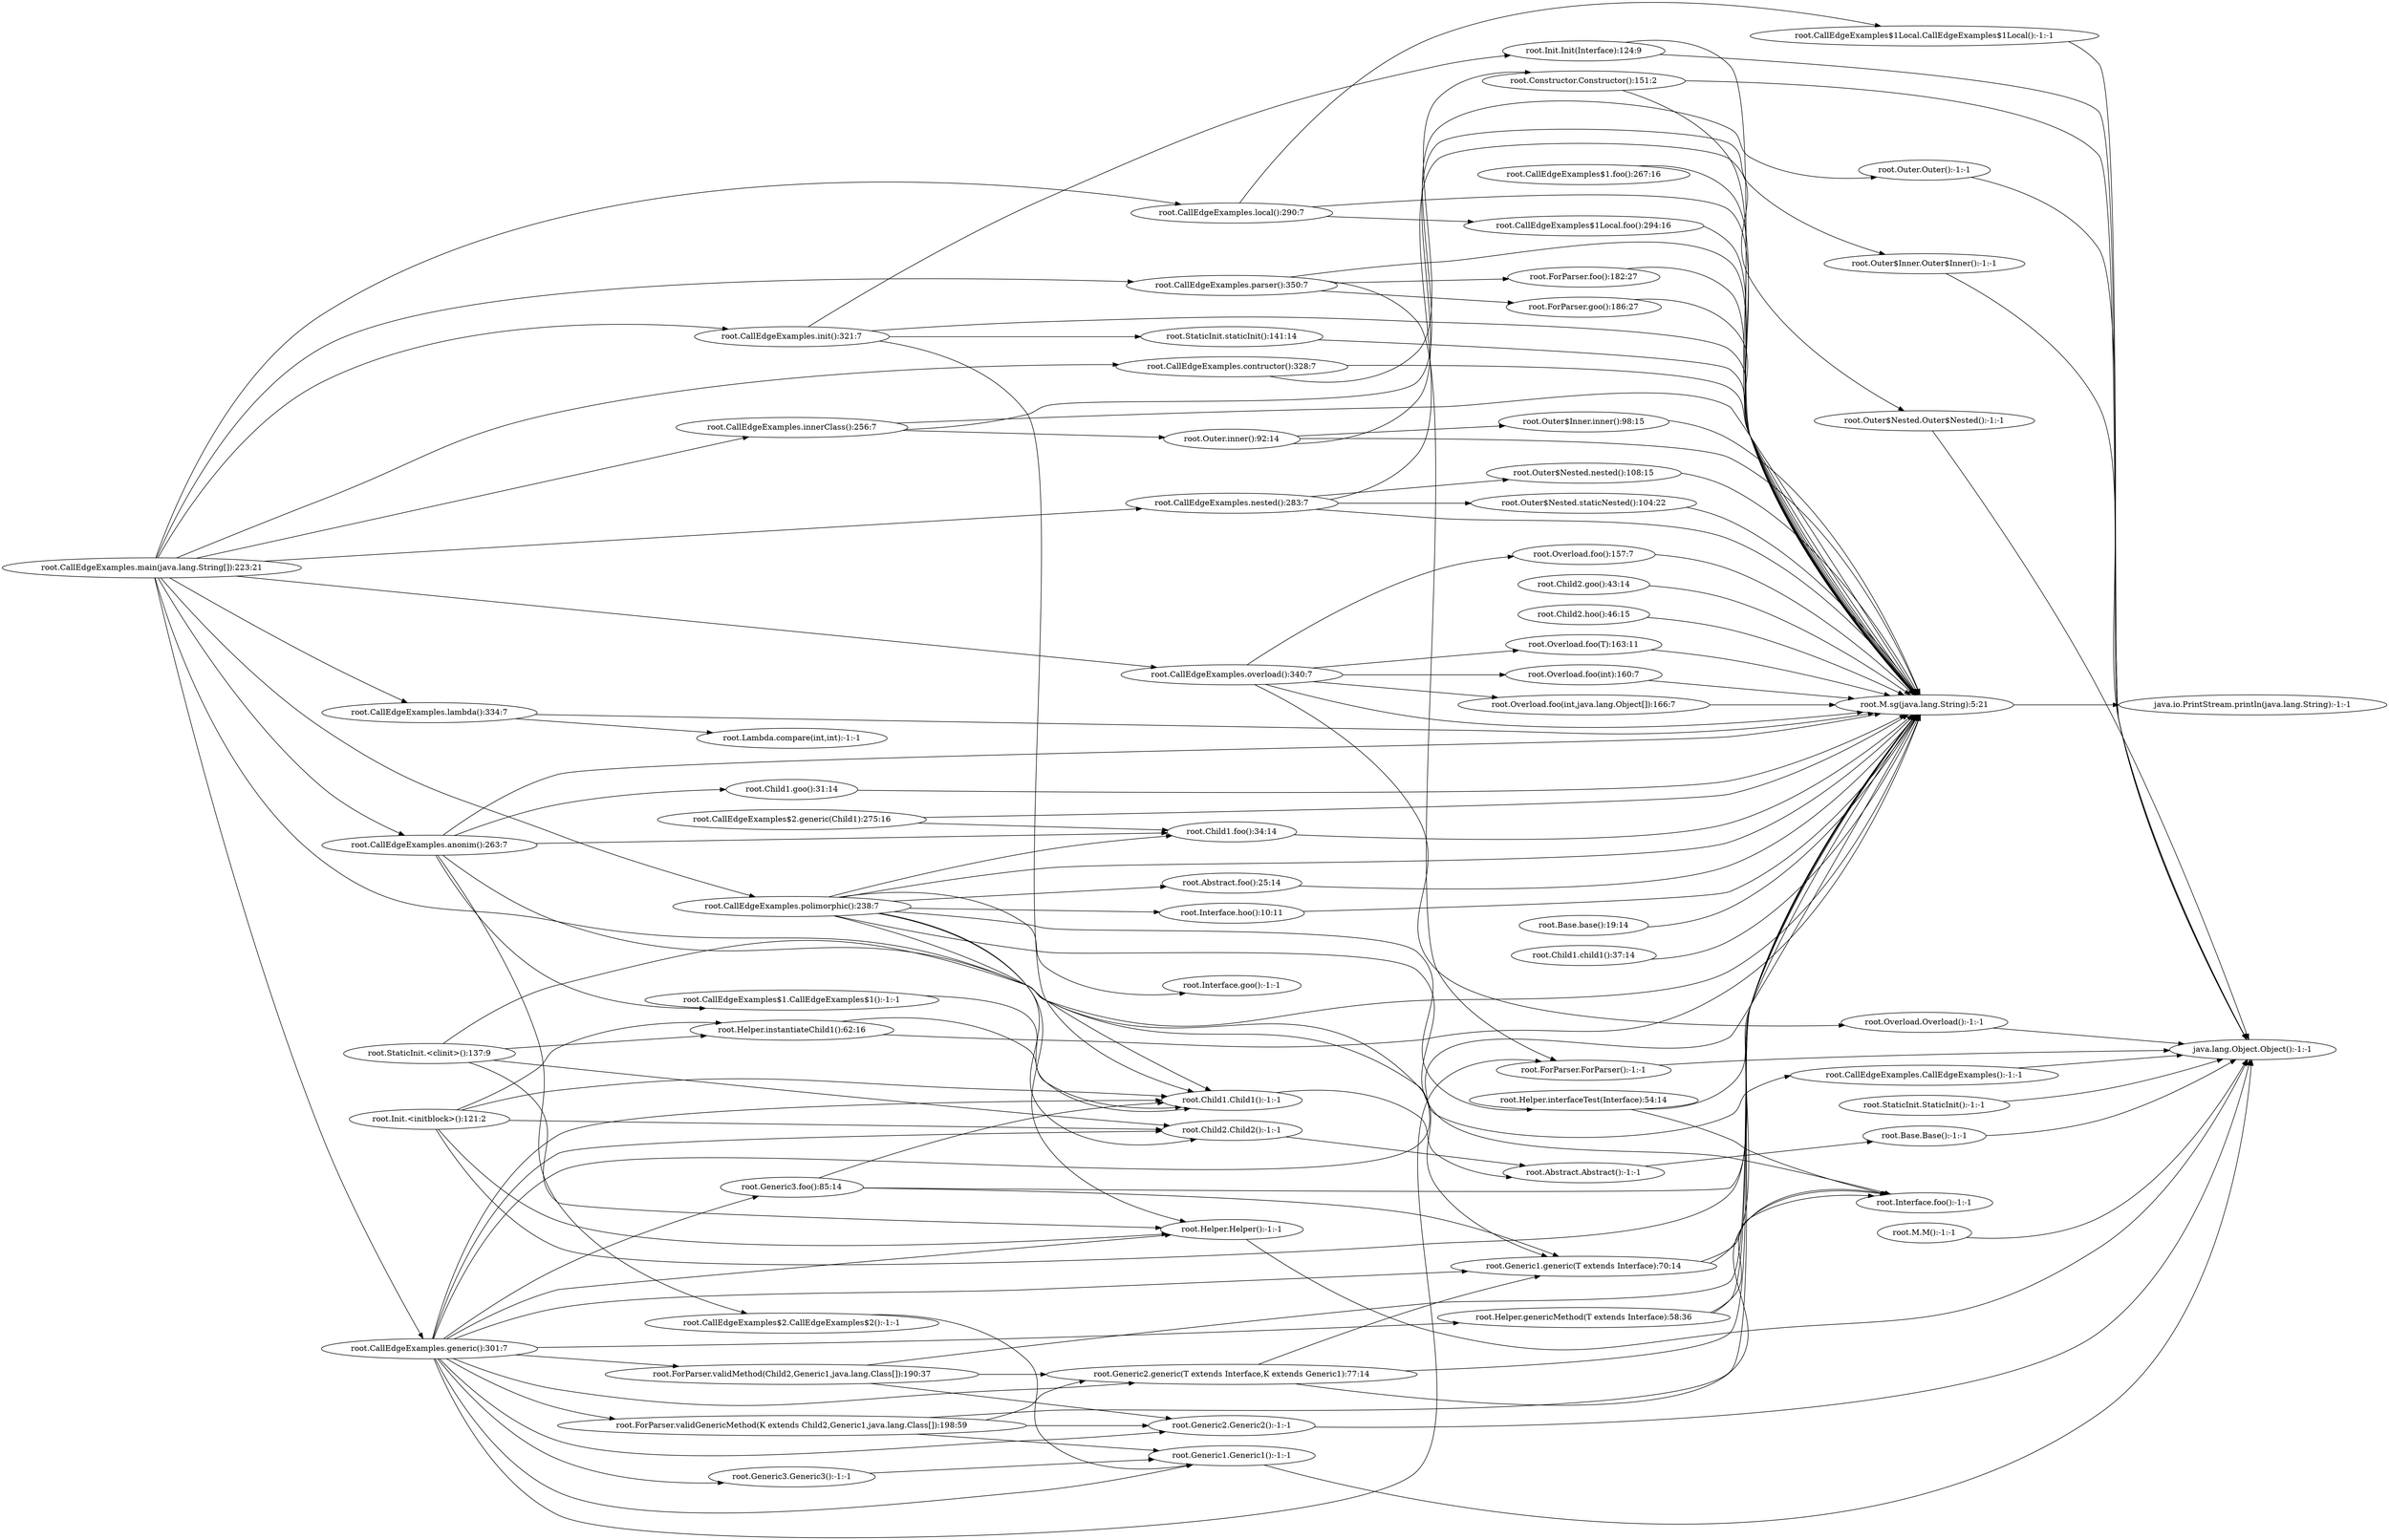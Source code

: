 digraph graphname {
rankdir="LR";
69 [label="root.StaticInit.<clinit>():137:9"]
64 [label="root.Init.<initblock>():121:2"]
0 [label="root.Abstract.Abstract():-1:-1"]
1 [label="root.Base.Base():-1:-1"]
29 [label="root.CallEdgeExamples$1.CallEdgeExamples$1():-1:-1"]
39 [label="root.CallEdgeExamples$1Local.CallEdgeExamples$1Local():-1:-1"]
32 [label="root.CallEdgeExamples$2.CallEdgeExamples$2():-1:-1"]
6 [label="root.CallEdgeExamples.CallEdgeExamples():-1:-1"]
19 [label="root.Child1.Child1():-1:-1"]
24 [label="root.Child2.Child2():-1:-1"]
51 [label="root.Constructor.Constructor():151:2"]
45 [label="root.ForParser.ForParser():-1:-1"]
33 [label="root.Generic1.Generic1():-1:-1"]
41 [label="root.Generic2.Generic2():-1:-1"]
43 [label="root.Generic3.Generic3():-1:-1"]
25 [label="root.Helper.Helper():-1:-1"]
49 [label="root.Init.Init(Interface):124:9"]
65 [label="root.M.M():-1:-1"]
67 [label="root.Outer$Inner.Outer$Inner():-1:-1"]
36 [label="root.Outer$Nested.Outer$Nested():-1:-1"]
27 [label="root.Outer.Outer():-1:-1"]
53 [label="root.Overload.Overload():-1:-1"]
70 [label="root.StaticInit.StaticInit():-1:-1"]
10 [label="root.CallEdgeExamples.anonim():263:7"]
5 [label="root.Base.base():19:14"]
60 [label="root.Child1.child1():37:14"]
52 [label="root.Lambda.compare(int,int):-1:-1"]
16 [label="root.CallEdgeExamples.contructor():328:7"]
2 [label="root.Abstract.foo():25:14"]
23 [label="root.Child1.foo():34:14"]
20 [label="root.Interface.foo():-1:-1"]
30 [label="root.CallEdgeExamples$1.foo():267:16"]
40 [label="root.CallEdgeExamples$1Local.foo():294:16"]
44 [label="root.Generic3.foo():85:14"]
58 [label="root.ForParser.foo():182:27"]
54 [label="root.Overload.foo():157:7"]
56 [label="root.Overload.foo(T):163:11"]
55 [label="root.Overload.foo(int):160:7"]
57 [label="root.Overload.foo(int,java.lang.Object[]):166:7"]
13 [label="root.CallEdgeExamples.generic():301:7"]
34 [label="root.CallEdgeExamples$2.generic(Child1):275:16"]
35 [label="root.Generic1.generic(T extends Interface):70:14"]
42 [label="root.Generic2.generic(T extends Interface,K extends Generic1):77:14"]
48 [label="root.Helper.genericMethod(T extends Interface):58:36"]
31 [label="root.Child1.goo():31:14"]
21 [label="root.Interface.goo():-1:-1"]
61 [label="root.Child2.goo():43:14"]
59 [label="root.ForParser.goo():186:27"]
22 [label="root.Interface.hoo():10:11"]
62 [label="root.Child2.hoo():46:15"]
14 [label="root.CallEdgeExamples.init():321:7"]
28 [label="root.Outer.inner():92:14"]
68 [label="root.Outer$Inner.inner():98:15"]
9 [label="root.CallEdgeExamples.innerClass():256:7"]
63 [label="root.Helper.instantiateChild1():62:16"]
26 [label="root.Helper.interfaceTest(Interface):54:14"]
4 [label="java.lang.Object.Object():-1:-1"]
15 [label="root.CallEdgeExamples.lambda():334:7"]
12 [label="root.CallEdgeExamples.local():290:7"]
7 [label="root.CallEdgeExamples.main(java.lang.String[]):223:21"]
11 [label="root.CallEdgeExamples.nested():283:7"]
37 [label="root.Outer$Nested.nested():108:15"]
17 [label="root.CallEdgeExamples.overload():340:7"]
18 [label="root.CallEdgeExamples.parser():350:7"]
8 [label="root.CallEdgeExamples.polimorphic():238:7"]
66 [label="java.io.PrintStream.println(java.lang.String):-1:-1"]
3 [label="root.M.sg(java.lang.String):5:21"]
50 [label="root.StaticInit.staticInit():141:14"]
38 [label="root.Outer$Nested.staticNested():104:22"]
47 [label="root.ForParser.validGenericMethod(K extends Child2,Generic1,java.lang.Class[]):198:59"]
46 [label="root.ForParser.validMethod(Child2,Generic1,java.lang.Class[]):190:37"]
0 -> 1
1 -> 4
2 -> 3
3 -> 66
5 -> 3
6 -> 4
7 -> 6
7 -> 8
7 -> 9
7 -> 10
7 -> 11
7 -> 12
7 -> 13
7 -> 14
7 -> 15
7 -> 16
7 -> 17
7 -> 18
8 -> 2
8 -> 3
8 -> 19
8 -> 20
8 -> 21
8 -> 22
8 -> 23
8 -> 24
8 -> 25
8 -> 26
9 -> 3
9 -> 27
9 -> 28
10 -> 3
10 -> 23
10 -> 29
10 -> 31
10 -> 32
10 -> 35
11 -> 3
11 -> 36
11 -> 37
11 -> 38
12 -> 3
12 -> 39
12 -> 40
13 -> 3
13 -> 19
13 -> 24
13 -> 25
13 -> 33
13 -> 35
13 -> 41
13 -> 42
13 -> 43
13 -> 44
13 -> 45
13 -> 46
13 -> 47
13 -> 48
14 -> 3
14 -> 19
14 -> 49
14 -> 50
15 -> 3
15 -> 52
16 -> 3
16 -> 51
17 -> 3
17 -> 53
17 -> 54
17 -> 55
17 -> 56
17 -> 57
18 -> 3
18 -> 45
18 -> 58
18 -> 59
19 -> 0
22 -> 3
23 -> 3
24 -> 0
25 -> 4
26 -> 3
26 -> 20
27 -> 4
28 -> 3
28 -> 67
28 -> 68
29 -> 19
30 -> 3
31 -> 3
32 -> 33
33 -> 4
34 -> 3
34 -> 23
35 -> 3
35 -> 20
36 -> 4
37 -> 3
38 -> 3
39 -> 4
40 -> 3
41 -> 4
42 -> 3
42 -> 20
42 -> 35
43 -> 33
44 -> 3
44 -> 19
44 -> 35
45 -> 4
46 -> 3
46 -> 41
46 -> 42
47 -> 3
47 -> 33
47 -> 41
47 -> 42
48 -> 3
48 -> 20
49 -> 3
49 -> 4
50 -> 3
51 -> 3
51 -> 4
53 -> 4
54 -> 3
55 -> 3
56 -> 3
57 -> 3
58 -> 3
59 -> 3
60 -> 3
61 -> 3
62 -> 3
63 -> 3
63 -> 19
64 -> 3
64 -> 19
64 -> 24
64 -> 25
64 -> 63
65 -> 4
67 -> 4
68 -> 3
69 -> 3
69 -> 24
69 -> 25
69 -> 63
70 -> 4
}
